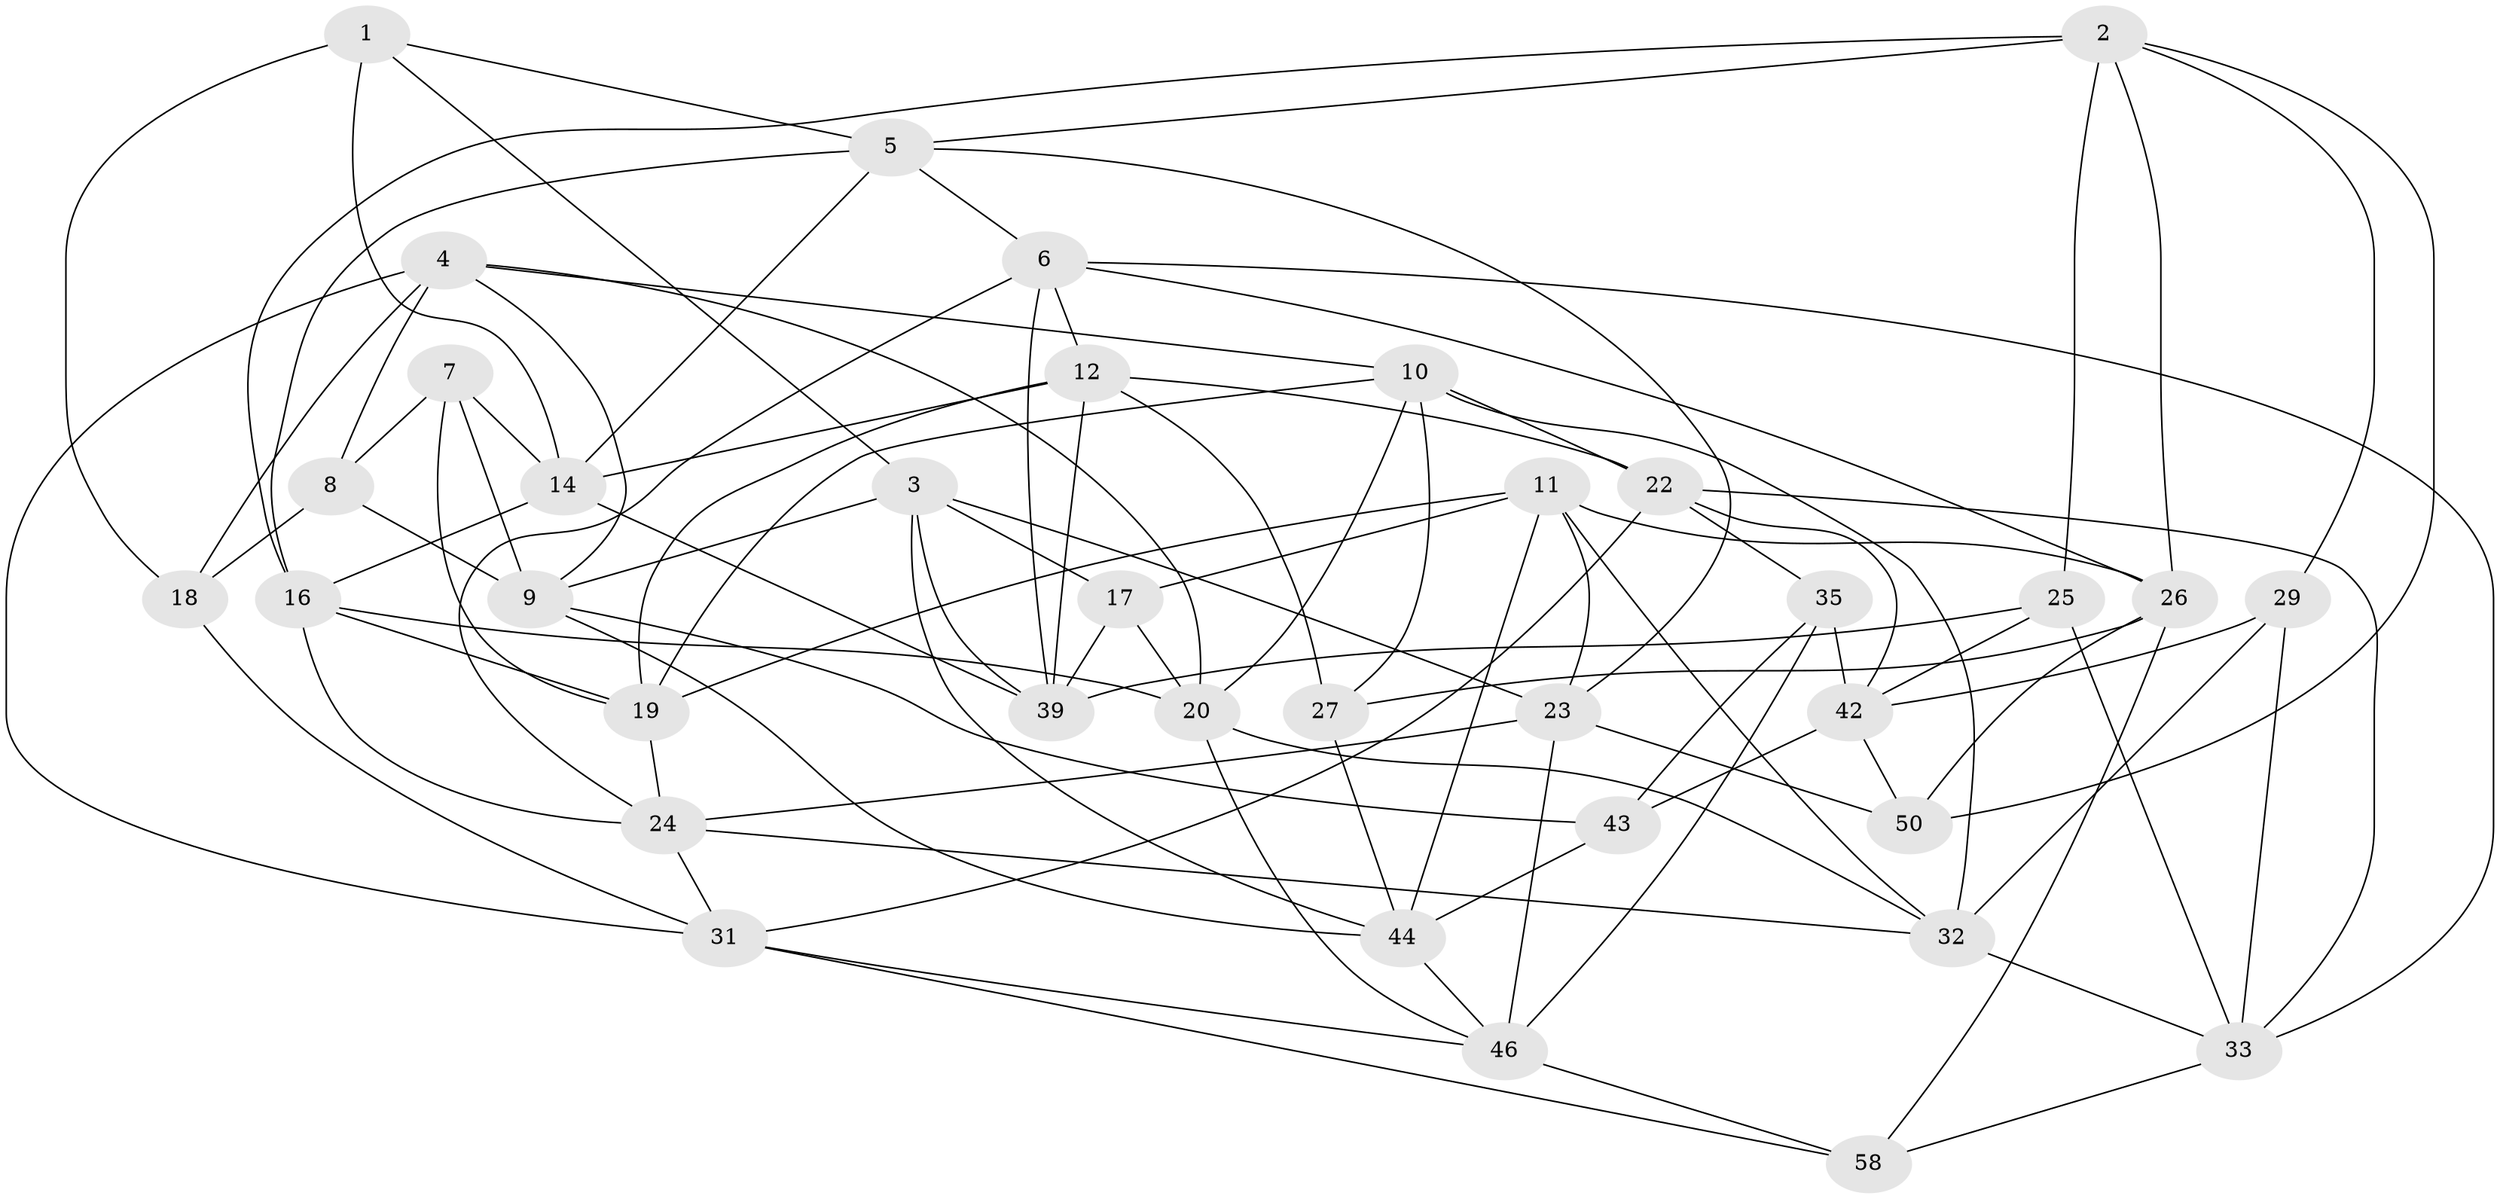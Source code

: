 // Generated by graph-tools (version 1.1) at 2025/24/03/03/25 07:24:27]
// undirected, 36 vertices, 96 edges
graph export_dot {
graph [start="1"]
  node [color=gray90,style=filled];
  1;
  2 [super="+21"];
  3 [super="+34"];
  4 [super="+40"];
  5 [super="+51"];
  6 [super="+30"];
  7;
  8;
  9 [super="+36"];
  10 [super="+38"];
  11 [super="+15"];
  12 [super="+13"];
  14 [super="+52"];
  16 [super="+37"];
  17;
  18;
  19 [super="+48"];
  20 [super="+53"];
  22 [super="+28"];
  23 [super="+55"];
  24 [super="+59"];
  25;
  26 [super="+41"];
  27;
  29;
  31 [super="+54"];
  32 [super="+60"];
  33 [super="+57"];
  35;
  39 [super="+45"];
  42 [super="+56"];
  43;
  44 [super="+49"];
  46 [super="+47"];
  50;
  58;
  1 -- 18;
  1 -- 3;
  1 -- 14;
  1 -- 5;
  2 -- 25;
  2 -- 29;
  2 -- 26;
  2 -- 16;
  2 -- 50;
  2 -- 5;
  3 -- 39;
  3 -- 17;
  3 -- 23;
  3 -- 9;
  3 -- 44;
  4 -- 8;
  4 -- 10;
  4 -- 31;
  4 -- 9;
  4 -- 18;
  4 -- 20;
  5 -- 23;
  5 -- 14;
  5 -- 6;
  5 -- 16;
  6 -- 26;
  6 -- 39;
  6 -- 24;
  6 -- 33;
  6 -- 12;
  7 -- 9;
  7 -- 8;
  7 -- 14;
  7 -- 19;
  8 -- 9;
  8 -- 18;
  9 -- 44;
  9 -- 43;
  10 -- 27;
  10 -- 22;
  10 -- 32;
  10 -- 19;
  10 -- 20;
  11 -- 19;
  11 -- 32;
  11 -- 44;
  11 -- 17;
  11 -- 26;
  11 -- 23;
  12 -- 27;
  12 -- 14;
  12 -- 39;
  12 -- 19;
  12 -- 22;
  14 -- 39;
  14 -- 16;
  16 -- 20;
  16 -- 19;
  16 -- 24;
  17 -- 39;
  17 -- 20;
  18 -- 31;
  19 -- 24;
  20 -- 46;
  20 -- 32;
  22 -- 31;
  22 -- 33;
  22 -- 42;
  22 -- 35;
  23 -- 50;
  23 -- 46;
  23 -- 24;
  24 -- 31;
  24 -- 32;
  25 -- 33;
  25 -- 42;
  25 -- 39;
  26 -- 27;
  26 -- 58;
  26 -- 50;
  27 -- 44;
  29 -- 33;
  29 -- 42;
  29 -- 32;
  31 -- 58;
  31 -- 46;
  32 -- 33;
  33 -- 58;
  35 -- 43;
  35 -- 46;
  35 -- 42;
  42 -- 43;
  42 -- 50;
  43 -- 44;
  44 -- 46;
  46 -- 58;
}
